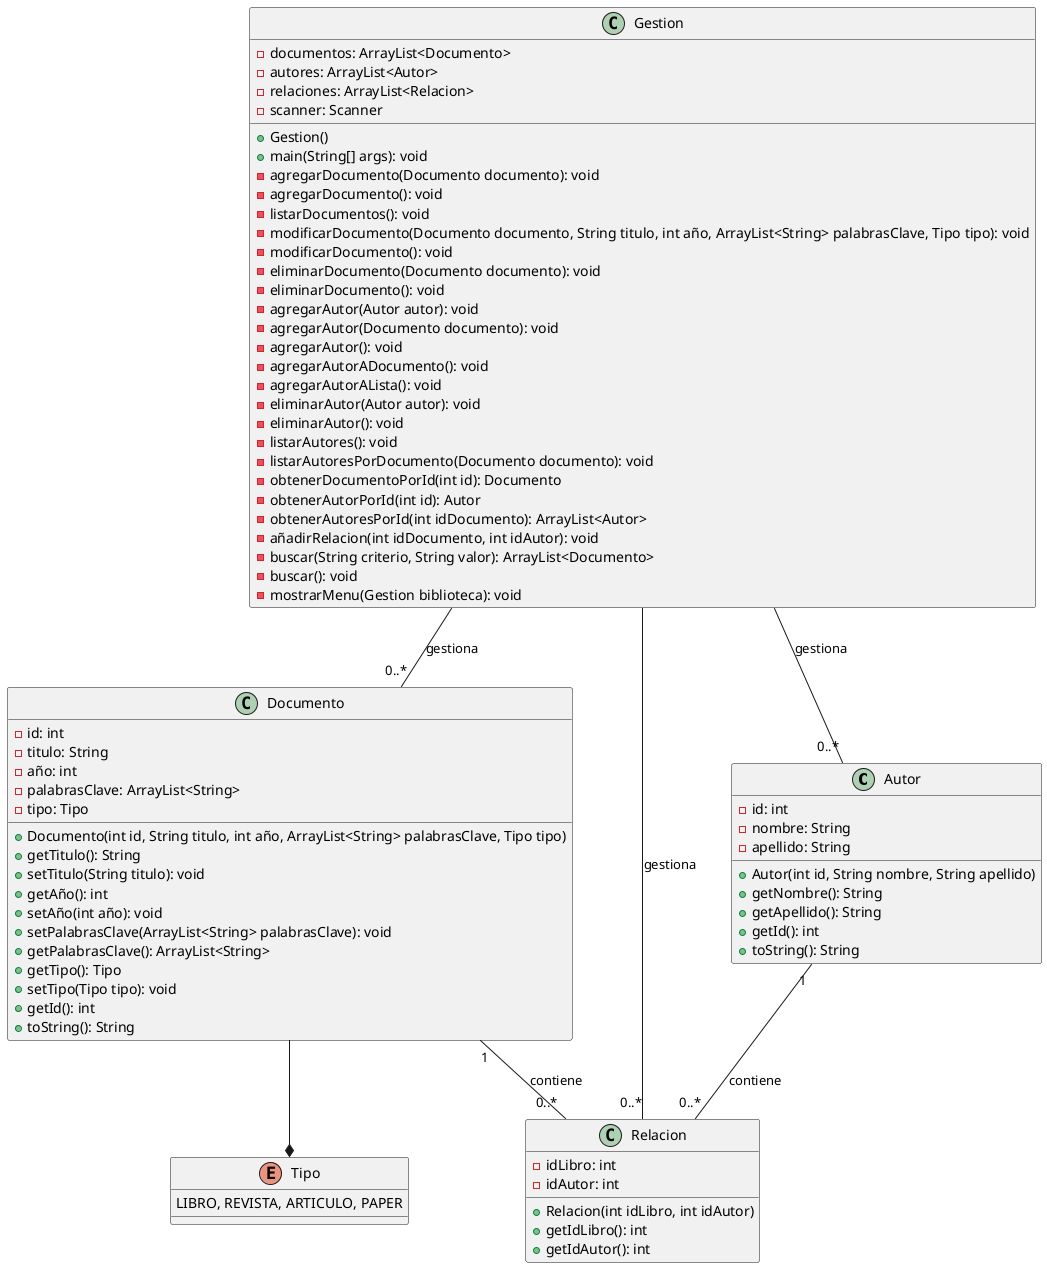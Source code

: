 @startuml biblioteca
class Autor {
    -id: int
    -nombre: String
    -apellido: String
    +Autor(int id, String nombre, String apellido)
    +getNombre(): String
    +getApellido(): String
    +getId(): int
    +toString(): String
}

class Documento {
    -id: int
    -titulo: String
    -año: int
    -palabrasClave: ArrayList<String>
    -tipo: Tipo
    +Documento(int id, String titulo, int año, ArrayList<String> palabrasClave, Tipo tipo)
    +getTitulo(): String
    +setTitulo(String titulo): void
    +getAño(): int
    +setAño(int año): void
    +setPalabrasClave(ArrayList<String> palabrasClave): void
    +getPalabrasClave(): ArrayList<String>
    +getTipo(): Tipo
    +setTipo(Tipo tipo): void
    +getId(): int
    +toString(): String
}

class Gestion {
    -documentos: ArrayList<Documento>
    -autores: ArrayList<Autor>
    -relaciones: ArrayList<Relacion>
    -scanner: Scanner
    +Gestion()
    +main(String[] args): void
    -agregarDocumento(Documento documento): void
    -agregarDocumento(): void
    -listarDocumentos(): void
    -modificarDocumento(Documento documento, String titulo, int año, ArrayList<String> palabrasClave, Tipo tipo): void
    -modificarDocumento(): void
    -eliminarDocumento(Documento documento): void
    -eliminarDocumento(): void
    -agregarAutor(Autor autor): void
    -agregarAutor(Documento documento): void
    -agregarAutor(): void
    -agregarAutorADocumento(): void
    -agregarAutorALista(): void
    -eliminarAutor(Autor autor): void
    -eliminarAutor(): void
    -listarAutores(): void
    -listarAutoresPorDocumento(Documento documento): void
    -obtenerDocumentoPorId(int id): Documento
    -obtenerAutorPorId(int id): Autor
    -obtenerAutoresPorId(int idDocumento): ArrayList<Autor>
    -añadirRelacion(int idDocumento, int idAutor): void
    -buscar(String criterio, String valor): ArrayList<Documento>
    -buscar(): void
    -mostrarMenu(Gestion biblioteca): void
}

class Relacion {
    -idLibro: int
    -idAutor: int
    +Relacion(int idLibro, int idAutor)
    +getIdLibro(): int
    +getIdAutor(): int
}

enum Tipo {
    LIBRO, REVISTA, ARTICULO, PAPER
}

Gestion -- "0..*" Autor : gestiona
Gestion -- "0..*" Documento : gestiona
Gestion -- "0..*" Relacion : gestiona
Documento --* Tipo

Autor "1" -- "0..*" Relacion : contiene
Documento "1" -- "0..*" Relacion : contiene
@enduml